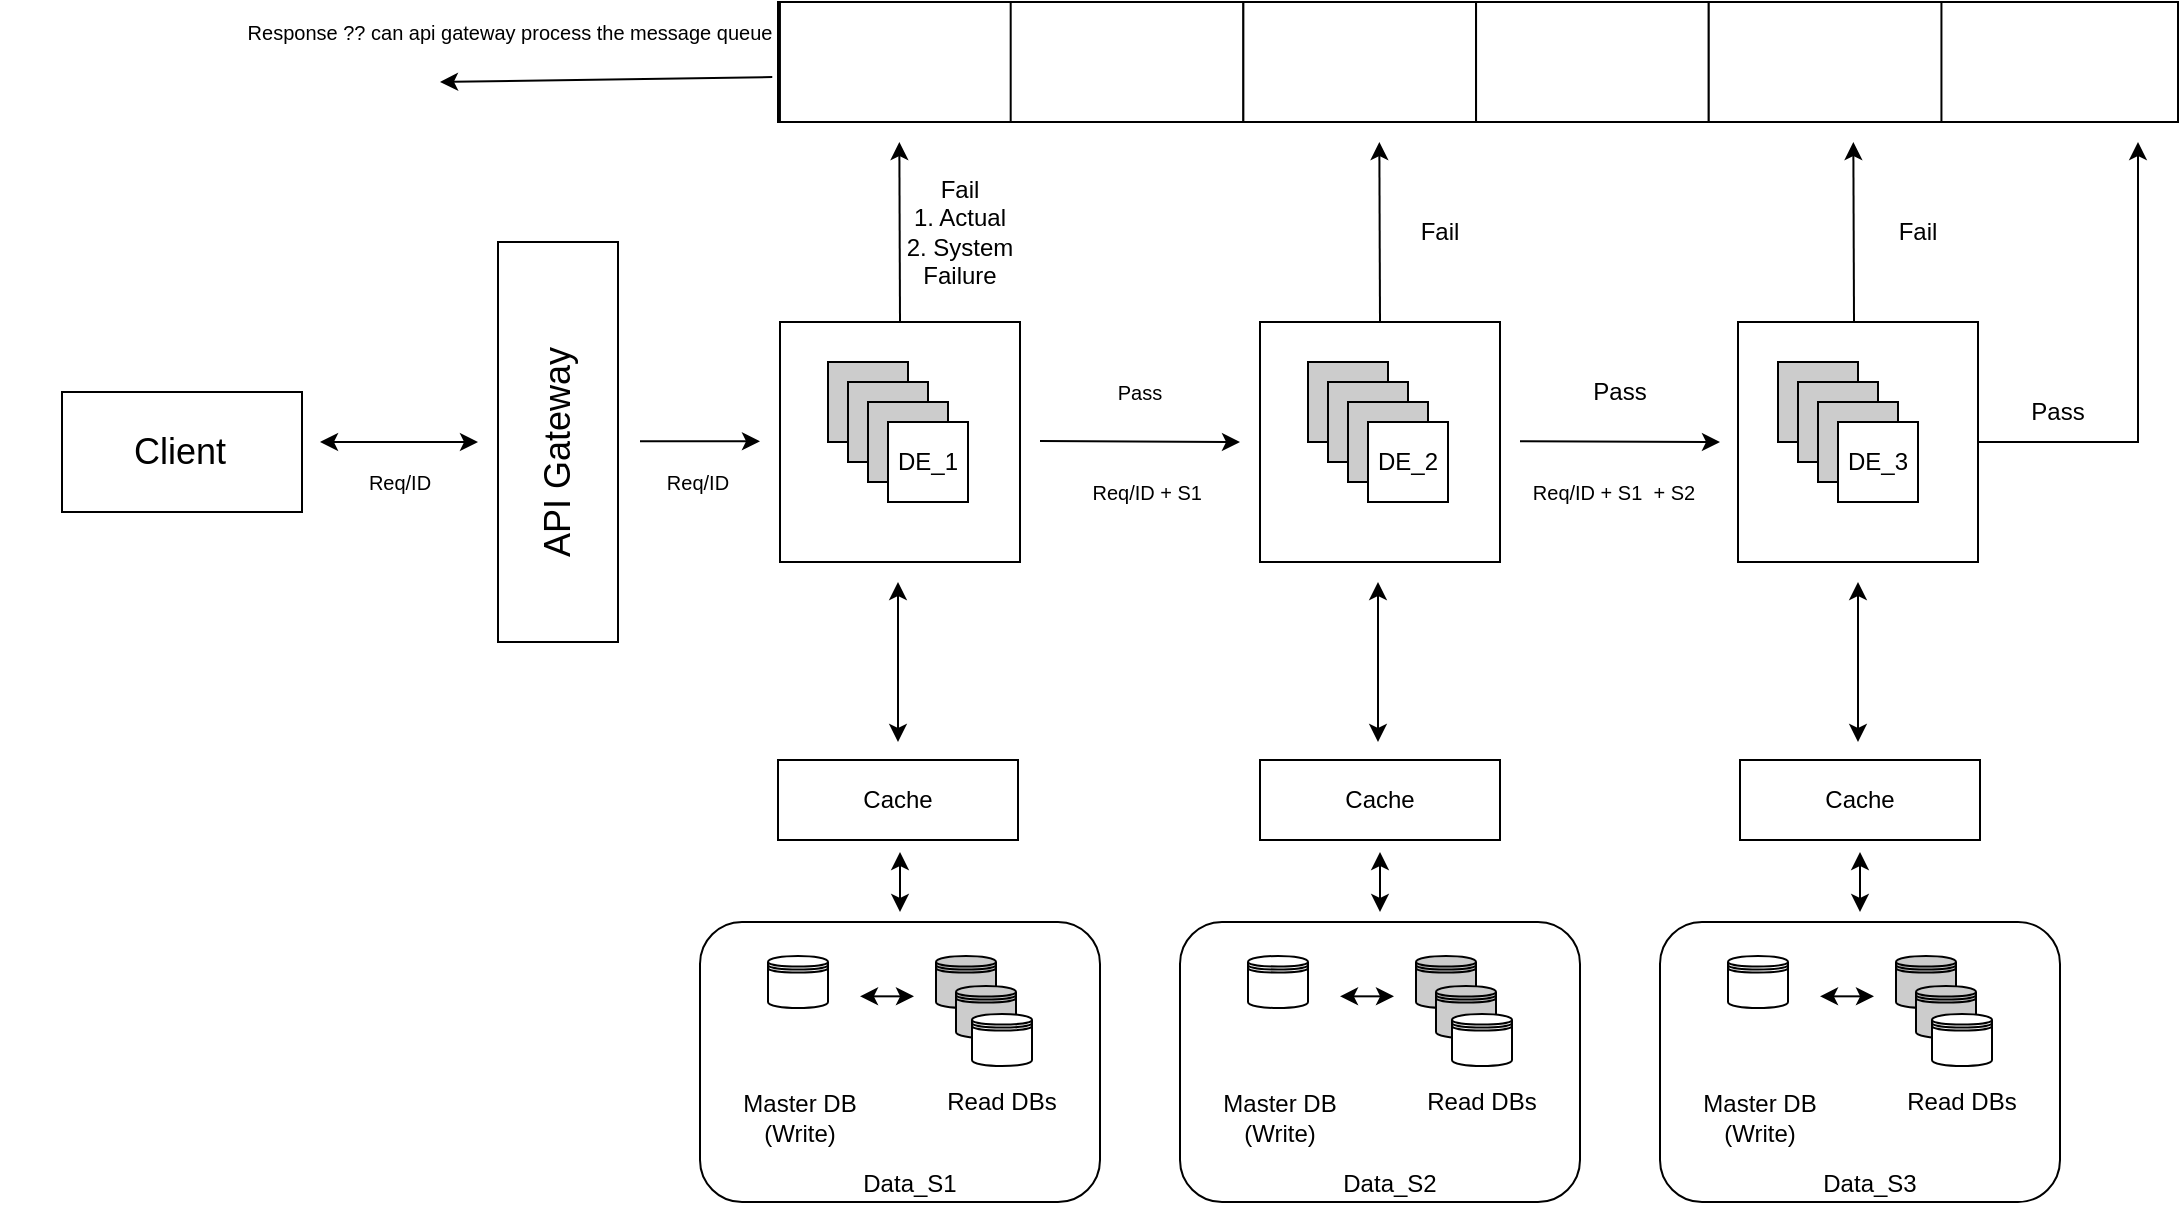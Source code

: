 <mxfile version="21.5.0" type="github">
  <diagram name="V1.0" id="6Y0P250KfrOHETSSXVVm">
    <mxGraphModel dx="1323" dy="912" grid="1" gridSize="10" guides="1" tooltips="1" connect="1" arrows="1" fold="1" page="1" pageScale="1" pageWidth="1800" pageHeight="800" math="0" shadow="0">
      <root>
        <mxCell id="0" />
        <mxCell id="1" parent="0" />
        <mxCell id="clRIjmDs6BeYKeaNwXn5-64" value="" style="rounded=1;whiteSpace=wrap;html=1;" vertex="1" parent="1">
          <mxGeometry x="600" y="560" width="200" height="140" as="geometry" />
        </mxCell>
        <mxCell id="clRIjmDs6BeYKeaNwXn5-1" value="" style="whiteSpace=wrap;html=1;aspect=fixed;" vertex="1" parent="1">
          <mxGeometry x="640" y="260" width="120" height="120" as="geometry" />
        </mxCell>
        <mxCell id="clRIjmDs6BeYKeaNwXn5-2" value="" style="whiteSpace=wrap;html=1;aspect=fixed;" vertex="1" parent="1">
          <mxGeometry x="880" y="260" width="120" height="120" as="geometry" />
        </mxCell>
        <mxCell id="clRIjmDs6BeYKeaNwXn5-3" value="" style="whiteSpace=wrap;html=1;aspect=fixed;" vertex="1" parent="1">
          <mxGeometry x="1119" y="260" width="120" height="120" as="geometry" />
        </mxCell>
        <mxCell id="clRIjmDs6BeYKeaNwXn5-4" value="" style="shape=datastore;whiteSpace=wrap;html=1;" vertex="1" parent="1">
          <mxGeometry x="634" y="577" width="30" height="26" as="geometry" />
        </mxCell>
        <mxCell id="clRIjmDs6BeYKeaNwXn5-21" value="" style="endArrow=classic;html=1;rounded=0;" edge="1" parent="1">
          <mxGeometry width="50" height="50" relative="1" as="geometry">
            <mxPoint x="770" y="319.5" as="sourcePoint" />
            <mxPoint x="870" y="320" as="targetPoint" />
          </mxGeometry>
        </mxCell>
        <mxCell id="clRIjmDs6BeYKeaNwXn5-22" value="" style="endArrow=classic;html=1;rounded=0;" edge="1" parent="1">
          <mxGeometry width="50" height="50" relative="1" as="geometry">
            <mxPoint x="1010" y="319.67" as="sourcePoint" />
            <mxPoint x="1110" y="320" as="targetPoint" />
          </mxGeometry>
        </mxCell>
        <mxCell id="clRIjmDs6BeYKeaNwXn5-23" value="" style="endArrow=classic;html=1;rounded=0;exitX=0.5;exitY=0;exitDx=0;exitDy=0;" edge="1" parent="1" source="clRIjmDs6BeYKeaNwXn5-1">
          <mxGeometry width="50" height="50" relative="1" as="geometry">
            <mxPoint x="699.67" y="230" as="sourcePoint" />
            <mxPoint x="699.67" y="170" as="targetPoint" />
          </mxGeometry>
        </mxCell>
        <mxCell id="clRIjmDs6BeYKeaNwXn5-24" value="" style="endArrow=classic;html=1;rounded=0;exitX=0.5;exitY=0;exitDx=0;exitDy=0;" edge="1" parent="1">
          <mxGeometry width="50" height="50" relative="1" as="geometry">
            <mxPoint x="940" y="260" as="sourcePoint" />
            <mxPoint x="939.67" y="170" as="targetPoint" />
          </mxGeometry>
        </mxCell>
        <mxCell id="clRIjmDs6BeYKeaNwXn5-25" value="" style="endArrow=classic;html=1;rounded=0;exitX=0.5;exitY=0;exitDx=0;exitDy=0;" edge="1" parent="1">
          <mxGeometry width="50" height="50" relative="1" as="geometry">
            <mxPoint x="1177" y="260" as="sourcePoint" />
            <mxPoint x="1176.67" y="170" as="targetPoint" />
          </mxGeometry>
        </mxCell>
        <mxCell id="clRIjmDs6BeYKeaNwXn5-26" value="&lt;font style=&quot;font-size: 10px;&quot;&gt;Pass&lt;/font&gt;" style="text;html=1;strokeColor=none;fillColor=none;align=center;verticalAlign=middle;whiteSpace=wrap;rounded=0;" vertex="1" parent="1">
          <mxGeometry x="790" y="280" width="60" height="30" as="geometry" />
        </mxCell>
        <mxCell id="clRIjmDs6BeYKeaNwXn5-27" value="Pass" style="text;html=1;strokeColor=none;fillColor=none;align=center;verticalAlign=middle;whiteSpace=wrap;rounded=0;" vertex="1" parent="1">
          <mxGeometry x="1030" y="280" width="60" height="30" as="geometry" />
        </mxCell>
        <mxCell id="clRIjmDs6BeYKeaNwXn5-28" value="Fail&lt;br&gt;1. Actual&lt;br&gt;2. System Failure" style="text;html=1;strokeColor=none;fillColor=none;align=center;verticalAlign=middle;whiteSpace=wrap;rounded=0;" vertex="1" parent="1">
          <mxGeometry x="700" y="200" width="60" height="30" as="geometry" />
        </mxCell>
        <mxCell id="clRIjmDs6BeYKeaNwXn5-29" value="Fail" style="text;html=1;strokeColor=none;fillColor=none;align=center;verticalAlign=middle;whiteSpace=wrap;rounded=0;" vertex="1" parent="1">
          <mxGeometry x="940" y="200" width="60" height="30" as="geometry" />
        </mxCell>
        <mxCell id="clRIjmDs6BeYKeaNwXn5-30" value="Fail" style="text;html=1;strokeColor=none;fillColor=none;align=center;verticalAlign=middle;whiteSpace=wrap;rounded=0;" vertex="1" parent="1">
          <mxGeometry x="1179" y="200" width="60" height="30" as="geometry" />
        </mxCell>
        <mxCell id="clRIjmDs6BeYKeaNwXn5-31" value="" style="endArrow=classic;html=1;rounded=0;exitX=1;exitY=0.5;exitDx=0;exitDy=0;" edge="1" parent="1" source="clRIjmDs6BeYKeaNwXn5-3">
          <mxGeometry width="50" height="50" relative="1" as="geometry">
            <mxPoint x="1289" y="260" as="sourcePoint" />
            <mxPoint x="1319" y="170" as="targetPoint" />
            <Array as="points">
              <mxPoint x="1319" y="320" />
            </Array>
          </mxGeometry>
        </mxCell>
        <mxCell id="clRIjmDs6BeYKeaNwXn5-32" value="Pass" style="text;html=1;strokeColor=none;fillColor=none;align=center;verticalAlign=middle;whiteSpace=wrap;rounded=0;" vertex="1" parent="1">
          <mxGeometry x="1249" y="290" width="60" height="30" as="geometry" />
        </mxCell>
        <mxCell id="clRIjmDs6BeYKeaNwXn5-33" value="" style="rounded=0;whiteSpace=wrap;html=1;rotation=90;" vertex="1" parent="1">
          <mxGeometry x="429" y="290" width="200" height="60" as="geometry" />
        </mxCell>
        <mxCell id="clRIjmDs6BeYKeaNwXn5-34" value="&lt;span style=&quot;font-size: 18px;&quot;&gt;API Gateway&lt;/span&gt;" style="text;html=1;strokeColor=none;fillColor=none;align=center;verticalAlign=middle;whiteSpace=wrap;rounded=0;rotation=-90;" vertex="1" parent="1">
          <mxGeometry x="454" y="310" width="150" height="30" as="geometry" />
        </mxCell>
        <mxCell id="clRIjmDs6BeYKeaNwXn5-37" value="" style="group" vertex="1" connectable="0" parent="1">
          <mxGeometry x="250" y="295" width="150" height="60" as="geometry" />
        </mxCell>
        <mxCell id="clRIjmDs6BeYKeaNwXn5-39" value="" style="group" vertex="1" connectable="0" parent="clRIjmDs6BeYKeaNwXn5-37">
          <mxGeometry x="30" width="120" height="60" as="geometry" />
        </mxCell>
        <mxCell id="clRIjmDs6BeYKeaNwXn5-36" value="" style="rounded=0;whiteSpace=wrap;html=1;" vertex="1" parent="clRIjmDs6BeYKeaNwXn5-39">
          <mxGeometry x="1" width="120" height="60" as="geometry" />
        </mxCell>
        <mxCell id="clRIjmDs6BeYKeaNwXn5-35" value="&lt;font style=&quot;font-size: 18px;&quot;&gt;Client&lt;/font&gt;" style="text;html=1;strokeColor=none;fillColor=none;align=center;verticalAlign=middle;whiteSpace=wrap;rounded=0;" vertex="1" parent="clRIjmDs6BeYKeaNwXn5-39">
          <mxGeometry x="30" y="15" width="60" height="30" as="geometry" />
        </mxCell>
        <mxCell id="clRIjmDs6BeYKeaNwXn5-40" value="" style="endArrow=classic;startArrow=classic;html=1;rounded=0;" edge="1" parent="1">
          <mxGeometry width="50" height="50" relative="1" as="geometry">
            <mxPoint x="410" y="320" as="sourcePoint" />
            <mxPoint x="489" y="320" as="targetPoint" />
          </mxGeometry>
        </mxCell>
        <mxCell id="clRIjmDs6BeYKeaNwXn5-41" value="" style="endArrow=classic;html=1;rounded=0;" edge="1" parent="1">
          <mxGeometry width="50" height="50" relative="1" as="geometry">
            <mxPoint x="570" y="319.64" as="sourcePoint" />
            <mxPoint x="630" y="319.64" as="targetPoint" />
          </mxGeometry>
        </mxCell>
        <mxCell id="clRIjmDs6BeYKeaNwXn5-42" value="" style="rounded=0;whiteSpace=wrap;html=1;" vertex="1" parent="1">
          <mxGeometry x="639" y="479" width="120" height="40" as="geometry" />
        </mxCell>
        <mxCell id="clRIjmDs6BeYKeaNwXn5-43" value="Cache" style="text;html=1;strokeColor=none;fillColor=none;align=center;verticalAlign=middle;whiteSpace=wrap;rounded=0;" vertex="1" parent="1">
          <mxGeometry x="669" y="484" width="60" height="30" as="geometry" />
        </mxCell>
        <mxCell id="clRIjmDs6BeYKeaNwXn5-48" value="" style="endArrow=classic;startArrow=classic;html=1;rounded=0;" edge="1" parent="1">
          <mxGeometry width="50" height="50" relative="1" as="geometry">
            <mxPoint x="699" y="470" as="sourcePoint" />
            <mxPoint x="699" y="390" as="targetPoint" />
          </mxGeometry>
        </mxCell>
        <mxCell id="clRIjmDs6BeYKeaNwXn5-49" value="" style="endArrow=classic;startArrow=classic;html=1;rounded=0;" edge="1" parent="1">
          <mxGeometry width="50" height="50" relative="1" as="geometry">
            <mxPoint x="939" y="470" as="sourcePoint" />
            <mxPoint x="939" y="390" as="targetPoint" />
          </mxGeometry>
        </mxCell>
        <mxCell id="clRIjmDs6BeYKeaNwXn5-50" value="" style="endArrow=classic;startArrow=classic;html=1;rounded=0;" edge="1" parent="1">
          <mxGeometry width="50" height="50" relative="1" as="geometry">
            <mxPoint x="1179" y="470" as="sourcePoint" />
            <mxPoint x="1179" y="390" as="targetPoint" />
          </mxGeometry>
        </mxCell>
        <mxCell id="clRIjmDs6BeYKeaNwXn5-54" value="&lt;font style=&quot;font-size: 10px;&quot;&gt;Req/ID + S1&amp;nbsp;&lt;/font&gt;" style="text;html=1;strokeColor=none;fillColor=none;align=center;verticalAlign=middle;whiteSpace=wrap;rounded=0;" vertex="1" parent="1">
          <mxGeometry x="790" y="330" width="70" height="30" as="geometry" />
        </mxCell>
        <mxCell id="clRIjmDs6BeYKeaNwXn5-55" value="&lt;font style=&quot;font-size: 10px;&quot;&gt;&lt;font style=&quot;&quot;&gt;Req&lt;/font&gt;/ID&lt;/font&gt;" style="text;html=1;strokeColor=none;fillColor=none;align=center;verticalAlign=middle;whiteSpace=wrap;rounded=0;" vertex="1" parent="1">
          <mxGeometry x="569" y="325" width="60" height="30" as="geometry" />
        </mxCell>
        <mxCell id="clRIjmDs6BeYKeaNwXn5-56" value="&lt;font style=&quot;font-size: 10px;&quot;&gt;Req/ID + S1&amp;nbsp; + S2&lt;/font&gt;" style="text;html=1;strokeColor=none;fillColor=none;align=center;verticalAlign=middle;whiteSpace=wrap;rounded=0;" vertex="1" parent="1">
          <mxGeometry x="1011" y="330" width="92" height="30" as="geometry" />
        </mxCell>
        <mxCell id="clRIjmDs6BeYKeaNwXn5-57" value="&lt;font style=&quot;font-size: 10px;&quot;&gt;Req/ID&lt;/font&gt;" style="text;html=1;strokeColor=none;fillColor=none;align=center;verticalAlign=middle;whiteSpace=wrap;rounded=0;" vertex="1" parent="1">
          <mxGeometry x="420" y="325" width="60" height="30" as="geometry" />
        </mxCell>
        <mxCell id="clRIjmDs6BeYKeaNwXn5-58" value="" style="shape=datastore;whiteSpace=wrap;html=1;fillColor=#cccccc;" vertex="1" parent="1">
          <mxGeometry x="718" y="577" width="30" height="26" as="geometry" />
        </mxCell>
        <mxCell id="clRIjmDs6BeYKeaNwXn5-59" value="" style="shape=datastore;whiteSpace=wrap;html=1;fillColor=#cccccc;" vertex="1" parent="1">
          <mxGeometry x="728" y="592" width="30" height="26" as="geometry" />
        </mxCell>
        <mxCell id="clRIjmDs6BeYKeaNwXn5-60" value="" style="shape=datastore;whiteSpace=wrap;html=1;" vertex="1" parent="1">
          <mxGeometry x="736" y="606" width="30" height="26" as="geometry" />
        </mxCell>
        <mxCell id="clRIjmDs6BeYKeaNwXn5-61" value="Master DB&lt;br&gt;(Write)" style="text;html=1;strokeColor=none;fillColor=none;align=center;verticalAlign=middle;whiteSpace=wrap;rounded=0;rotation=0;" vertex="1" parent="1">
          <mxGeometry x="620" y="643" width="60" height="30" as="geometry" />
        </mxCell>
        <mxCell id="clRIjmDs6BeYKeaNwXn5-62" value="Read DBs" style="text;html=1;strokeColor=none;fillColor=none;align=center;verticalAlign=middle;whiteSpace=wrap;rounded=0;rotation=0;" vertex="1" parent="1">
          <mxGeometry x="721" y="635" width="60" height="30" as="geometry" />
        </mxCell>
        <mxCell id="clRIjmDs6BeYKeaNwXn5-63" value="" style="endArrow=classic;startArrow=classic;html=1;rounded=0;" edge="1" parent="1">
          <mxGeometry width="50" height="50" relative="1" as="geometry">
            <mxPoint x="680" y="597.17" as="sourcePoint" />
            <mxPoint x="707" y="597.17" as="targetPoint" />
          </mxGeometry>
        </mxCell>
        <mxCell id="clRIjmDs6BeYKeaNwXn5-65" value="Data_S1" style="text;html=1;strokeColor=none;fillColor=none;align=center;verticalAlign=middle;whiteSpace=wrap;rounded=0;rotation=0;" vertex="1" parent="1">
          <mxGeometry x="675" y="676" width="60" height="30" as="geometry" />
        </mxCell>
        <mxCell id="clRIjmDs6BeYKeaNwXn5-84" value="" style="rounded=1;whiteSpace=wrap;html=1;" vertex="1" parent="1">
          <mxGeometry x="840" y="560" width="200" height="140" as="geometry" />
        </mxCell>
        <mxCell id="clRIjmDs6BeYKeaNwXn5-85" value="" style="shape=datastore;whiteSpace=wrap;html=1;" vertex="1" parent="1">
          <mxGeometry x="874" y="577" width="30" height="26" as="geometry" />
        </mxCell>
        <mxCell id="clRIjmDs6BeYKeaNwXn5-86" value="" style="shape=datastore;whiteSpace=wrap;html=1;fillColor=#cccccc;" vertex="1" parent="1">
          <mxGeometry x="958" y="577" width="30" height="26" as="geometry" />
        </mxCell>
        <mxCell id="clRIjmDs6BeYKeaNwXn5-87" value="" style="shape=datastore;whiteSpace=wrap;html=1;fillColor=#cccccc;" vertex="1" parent="1">
          <mxGeometry x="968" y="592" width="30" height="26" as="geometry" />
        </mxCell>
        <mxCell id="clRIjmDs6BeYKeaNwXn5-88" value="" style="shape=datastore;whiteSpace=wrap;html=1;" vertex="1" parent="1">
          <mxGeometry x="976" y="606" width="30" height="26" as="geometry" />
        </mxCell>
        <mxCell id="clRIjmDs6BeYKeaNwXn5-89" value="Master DB&lt;br&gt;(Write)" style="text;html=1;strokeColor=none;fillColor=none;align=center;verticalAlign=middle;whiteSpace=wrap;rounded=0;rotation=0;" vertex="1" parent="1">
          <mxGeometry x="860" y="643" width="60" height="30" as="geometry" />
        </mxCell>
        <mxCell id="clRIjmDs6BeYKeaNwXn5-90" value="Read DBs" style="text;html=1;strokeColor=none;fillColor=none;align=center;verticalAlign=middle;whiteSpace=wrap;rounded=0;rotation=0;" vertex="1" parent="1">
          <mxGeometry x="961" y="635" width="60" height="30" as="geometry" />
        </mxCell>
        <mxCell id="clRIjmDs6BeYKeaNwXn5-91" value="" style="endArrow=classic;startArrow=classic;html=1;rounded=0;" edge="1" parent="1">
          <mxGeometry width="50" height="50" relative="1" as="geometry">
            <mxPoint x="920" y="597.17" as="sourcePoint" />
            <mxPoint x="947" y="597.17" as="targetPoint" />
          </mxGeometry>
        </mxCell>
        <mxCell id="clRIjmDs6BeYKeaNwXn5-92" value="Data_S2" style="text;html=1;strokeColor=none;fillColor=none;align=center;verticalAlign=middle;whiteSpace=wrap;rounded=0;rotation=0;" vertex="1" parent="1">
          <mxGeometry x="915" y="676" width="60" height="30" as="geometry" />
        </mxCell>
        <mxCell id="clRIjmDs6BeYKeaNwXn5-93" value="" style="rounded=1;whiteSpace=wrap;html=1;" vertex="1" parent="1">
          <mxGeometry x="1080" y="560" width="200" height="140" as="geometry" />
        </mxCell>
        <mxCell id="clRIjmDs6BeYKeaNwXn5-94" value="" style="shape=datastore;whiteSpace=wrap;html=1;" vertex="1" parent="1">
          <mxGeometry x="1114" y="577" width="30" height="26" as="geometry" />
        </mxCell>
        <mxCell id="clRIjmDs6BeYKeaNwXn5-95" value="" style="shape=datastore;whiteSpace=wrap;html=1;fillColor=#cccccc;" vertex="1" parent="1">
          <mxGeometry x="1198" y="577" width="30" height="26" as="geometry" />
        </mxCell>
        <mxCell id="clRIjmDs6BeYKeaNwXn5-96" value="" style="shape=datastore;whiteSpace=wrap;html=1;fillColor=#cccccc;" vertex="1" parent="1">
          <mxGeometry x="1208" y="592" width="30" height="26" as="geometry" />
        </mxCell>
        <mxCell id="clRIjmDs6BeYKeaNwXn5-97" value="" style="shape=datastore;whiteSpace=wrap;html=1;" vertex="1" parent="1">
          <mxGeometry x="1216" y="606" width="30" height="26" as="geometry" />
        </mxCell>
        <mxCell id="clRIjmDs6BeYKeaNwXn5-98" value="Master DB&lt;br&gt;(Write)" style="text;html=1;strokeColor=none;fillColor=none;align=center;verticalAlign=middle;whiteSpace=wrap;rounded=0;rotation=0;" vertex="1" parent="1">
          <mxGeometry x="1100" y="643" width="60" height="30" as="geometry" />
        </mxCell>
        <mxCell id="clRIjmDs6BeYKeaNwXn5-99" value="Read DBs" style="text;html=1;strokeColor=none;fillColor=none;align=center;verticalAlign=middle;whiteSpace=wrap;rounded=0;rotation=0;" vertex="1" parent="1">
          <mxGeometry x="1201" y="635" width="60" height="30" as="geometry" />
        </mxCell>
        <mxCell id="clRIjmDs6BeYKeaNwXn5-100" value="" style="endArrow=classic;startArrow=classic;html=1;rounded=0;" edge="1" parent="1">
          <mxGeometry width="50" height="50" relative="1" as="geometry">
            <mxPoint x="1160" y="597.17" as="sourcePoint" />
            <mxPoint x="1187" y="597.17" as="targetPoint" />
          </mxGeometry>
        </mxCell>
        <mxCell id="clRIjmDs6BeYKeaNwXn5-101" value="Data_S3" style="text;html=1;strokeColor=none;fillColor=none;align=center;verticalAlign=middle;whiteSpace=wrap;rounded=0;rotation=0;" vertex="1" parent="1">
          <mxGeometry x="1155" y="676" width="60" height="30" as="geometry" />
        </mxCell>
        <mxCell id="clRIjmDs6BeYKeaNwXn5-102" value="" style="rounded=0;whiteSpace=wrap;html=1;" vertex="1" parent="1">
          <mxGeometry x="880" y="479" width="120" height="40" as="geometry" />
        </mxCell>
        <mxCell id="clRIjmDs6BeYKeaNwXn5-103" value="Cache" style="text;html=1;strokeColor=none;fillColor=none;align=center;verticalAlign=middle;whiteSpace=wrap;rounded=0;" vertex="1" parent="1">
          <mxGeometry x="910" y="484" width="60" height="30" as="geometry" />
        </mxCell>
        <mxCell id="clRIjmDs6BeYKeaNwXn5-104" value="" style="rounded=0;whiteSpace=wrap;html=1;" vertex="1" parent="1">
          <mxGeometry x="1120" y="479" width="120" height="40" as="geometry" />
        </mxCell>
        <mxCell id="clRIjmDs6BeYKeaNwXn5-105" value="Cache" style="text;html=1;strokeColor=none;fillColor=none;align=center;verticalAlign=middle;whiteSpace=wrap;rounded=0;" vertex="1" parent="1">
          <mxGeometry x="1150" y="484" width="60" height="30" as="geometry" />
        </mxCell>
        <mxCell id="clRIjmDs6BeYKeaNwXn5-106" value="" style="endArrow=classic;startArrow=classic;html=1;rounded=0;" edge="1" parent="1">
          <mxGeometry width="50" height="50" relative="1" as="geometry">
            <mxPoint x="700" y="555" as="sourcePoint" />
            <mxPoint x="700" y="525" as="targetPoint" />
          </mxGeometry>
        </mxCell>
        <mxCell id="clRIjmDs6BeYKeaNwXn5-107" value="" style="endArrow=classic;startArrow=classic;html=1;rounded=0;" edge="1" parent="1">
          <mxGeometry width="50" height="50" relative="1" as="geometry">
            <mxPoint x="940" y="555" as="sourcePoint" />
            <mxPoint x="940" y="525" as="targetPoint" />
          </mxGeometry>
        </mxCell>
        <mxCell id="clRIjmDs6BeYKeaNwXn5-108" value="" style="endArrow=classic;startArrow=classic;html=1;rounded=0;" edge="1" parent="1">
          <mxGeometry width="50" height="50" relative="1" as="geometry">
            <mxPoint x="1180" y="555" as="sourcePoint" />
            <mxPoint x="1180" y="525" as="targetPoint" />
          </mxGeometry>
        </mxCell>
        <mxCell id="clRIjmDs6BeYKeaNwXn5-130" value="" style="group" vertex="1" connectable="0" parent="1">
          <mxGeometry x="1139" y="280" width="80" height="70" as="geometry" />
        </mxCell>
        <mxCell id="clRIjmDs6BeYKeaNwXn5-131" value="" style="whiteSpace=wrap;html=1;aspect=fixed;fillColor=#CCCCCC;" vertex="1" parent="clRIjmDs6BeYKeaNwXn5-130">
          <mxGeometry width="40" height="40" as="geometry" />
        </mxCell>
        <mxCell id="clRIjmDs6BeYKeaNwXn5-132" value="" style="whiteSpace=wrap;html=1;aspect=fixed;fillColor=#CCCCCC;" vertex="1" parent="clRIjmDs6BeYKeaNwXn5-130">
          <mxGeometry x="10" y="10" width="40" height="40" as="geometry" />
        </mxCell>
        <mxCell id="clRIjmDs6BeYKeaNwXn5-133" value="" style="whiteSpace=wrap;html=1;aspect=fixed;fillColor=#CCCCCC;" vertex="1" parent="clRIjmDs6BeYKeaNwXn5-130">
          <mxGeometry x="20" y="20" width="40" height="40" as="geometry" />
        </mxCell>
        <mxCell id="clRIjmDs6BeYKeaNwXn5-134" value="" style="whiteSpace=wrap;html=1;aspect=fixed;" vertex="1" parent="clRIjmDs6BeYKeaNwXn5-130">
          <mxGeometry x="30" y="30" width="40" height="40" as="geometry" />
        </mxCell>
        <mxCell id="clRIjmDs6BeYKeaNwXn5-135" value="DE_3" style="text;html=1;strokeColor=none;fillColor=none;align=center;verticalAlign=middle;whiteSpace=wrap;rounded=0;" vertex="1" parent="clRIjmDs6BeYKeaNwXn5-130">
          <mxGeometry x="20" y="35" width="60" height="30" as="geometry" />
        </mxCell>
        <mxCell id="clRIjmDs6BeYKeaNwXn5-155" value="" style="group" vertex="1" connectable="0" parent="1">
          <mxGeometry x="904" y="280" width="80" height="70" as="geometry" />
        </mxCell>
        <mxCell id="clRIjmDs6BeYKeaNwXn5-156" value="" style="whiteSpace=wrap;html=1;aspect=fixed;fillColor=#CCCCCC;" vertex="1" parent="clRIjmDs6BeYKeaNwXn5-155">
          <mxGeometry width="40" height="40" as="geometry" />
        </mxCell>
        <mxCell id="clRIjmDs6BeYKeaNwXn5-157" value="" style="whiteSpace=wrap;html=1;aspect=fixed;fillColor=#CCCCCC;" vertex="1" parent="clRIjmDs6BeYKeaNwXn5-155">
          <mxGeometry x="10" y="10" width="40" height="40" as="geometry" />
        </mxCell>
        <mxCell id="clRIjmDs6BeYKeaNwXn5-158" value="" style="whiteSpace=wrap;html=1;aspect=fixed;fillColor=#CCCCCC;" vertex="1" parent="clRIjmDs6BeYKeaNwXn5-155">
          <mxGeometry x="20" y="20" width="40" height="40" as="geometry" />
        </mxCell>
        <mxCell id="clRIjmDs6BeYKeaNwXn5-159" value="" style="whiteSpace=wrap;html=1;aspect=fixed;" vertex="1" parent="clRIjmDs6BeYKeaNwXn5-155">
          <mxGeometry x="30" y="30" width="40" height="40" as="geometry" />
        </mxCell>
        <mxCell id="clRIjmDs6BeYKeaNwXn5-160" value="DE_2" style="text;html=1;strokeColor=none;fillColor=none;align=center;verticalAlign=middle;whiteSpace=wrap;rounded=0;" vertex="1" parent="clRIjmDs6BeYKeaNwXn5-155">
          <mxGeometry x="20" y="35" width="60" height="30" as="geometry" />
        </mxCell>
        <mxCell id="clRIjmDs6BeYKeaNwXn5-167" value="" style="group" vertex="1" connectable="0" parent="1">
          <mxGeometry x="664" y="280" width="80" height="70" as="geometry" />
        </mxCell>
        <mxCell id="clRIjmDs6BeYKeaNwXn5-168" value="" style="whiteSpace=wrap;html=1;aspect=fixed;fillColor=#CCCCCC;" vertex="1" parent="clRIjmDs6BeYKeaNwXn5-167">
          <mxGeometry width="40" height="40" as="geometry" />
        </mxCell>
        <mxCell id="clRIjmDs6BeYKeaNwXn5-169" value="" style="whiteSpace=wrap;html=1;aspect=fixed;fillColor=#CCCCCC;" vertex="1" parent="clRIjmDs6BeYKeaNwXn5-167">
          <mxGeometry x="10" y="10" width="40" height="40" as="geometry" />
        </mxCell>
        <mxCell id="clRIjmDs6BeYKeaNwXn5-170" value="" style="whiteSpace=wrap;html=1;aspect=fixed;fillColor=#CCCCCC;" vertex="1" parent="clRIjmDs6BeYKeaNwXn5-167">
          <mxGeometry x="20" y="20" width="40" height="40" as="geometry" />
        </mxCell>
        <mxCell id="clRIjmDs6BeYKeaNwXn5-171" value="" style="whiteSpace=wrap;html=1;aspect=fixed;" vertex="1" parent="clRIjmDs6BeYKeaNwXn5-167">
          <mxGeometry x="30" y="30" width="40" height="40" as="geometry" />
        </mxCell>
        <mxCell id="clRIjmDs6BeYKeaNwXn5-172" value="DE_1" style="text;html=1;strokeColor=none;fillColor=none;align=center;verticalAlign=middle;whiteSpace=wrap;rounded=0;" vertex="1" parent="clRIjmDs6BeYKeaNwXn5-167">
          <mxGeometry x="20" y="35" width="60" height="30" as="geometry" />
        </mxCell>
        <mxCell id="clRIjmDs6BeYKeaNwXn5-176" value="" style="rounded=0;whiteSpace=wrap;html=1;" vertex="1" parent="1">
          <mxGeometry x="880" y="100" width="120" height="60" as="geometry" />
        </mxCell>
        <mxCell id="clRIjmDs6BeYKeaNwXn5-181" value="" style="group" vertex="1" connectable="0" parent="1">
          <mxGeometry x="639" y="100" width="700" height="60" as="geometry" />
        </mxCell>
        <mxCell id="clRIjmDs6BeYKeaNwXn5-173" value="" style="rounded=0;whiteSpace=wrap;html=1;" vertex="1" parent="clRIjmDs6BeYKeaNwXn5-181">
          <mxGeometry width="700" height="60" as="geometry" />
        </mxCell>
        <mxCell id="clRIjmDs6BeYKeaNwXn5-174" value="" style="rounded=0;whiteSpace=wrap;html=1;" vertex="1" parent="clRIjmDs6BeYKeaNwXn5-181">
          <mxGeometry x="0.97" width="116.343" height="60" as="geometry" />
        </mxCell>
        <mxCell id="clRIjmDs6BeYKeaNwXn5-175" value="" style="rounded=0;whiteSpace=wrap;html=1;" vertex="1" parent="clRIjmDs6BeYKeaNwXn5-181">
          <mxGeometry x="116.343" width="116.343" height="60" as="geometry" />
        </mxCell>
        <mxCell id="clRIjmDs6BeYKeaNwXn5-177" value="" style="rounded=0;whiteSpace=wrap;html=1;" vertex="1" parent="clRIjmDs6BeYKeaNwXn5-181">
          <mxGeometry x="232.687" width="116.343" height="60" as="geometry" />
        </mxCell>
        <mxCell id="clRIjmDs6BeYKeaNwXn5-178" value="" style="rounded=0;whiteSpace=wrap;html=1;" vertex="1" parent="clRIjmDs6BeYKeaNwXn5-181">
          <mxGeometry x="349.03" width="116.343" height="60" as="geometry" />
        </mxCell>
        <mxCell id="clRIjmDs6BeYKeaNwXn5-179" value="" style="rounded=0;whiteSpace=wrap;html=1;" vertex="1" parent="clRIjmDs6BeYKeaNwXn5-181">
          <mxGeometry x="465.374" width="116.343" height="60" as="geometry" />
        </mxCell>
        <mxCell id="clRIjmDs6BeYKeaNwXn5-182" value="" style="endArrow=classic;html=1;rounded=0;exitX=-0.033;exitY=0.626;exitDx=0;exitDy=0;exitPerimeter=0;" edge="1" parent="1" source="clRIjmDs6BeYKeaNwXn5-174">
          <mxGeometry width="50" height="50" relative="1" as="geometry">
            <mxPoint x="470" y="160" as="sourcePoint" />
            <mxPoint x="470" y="140" as="targetPoint" />
          </mxGeometry>
        </mxCell>
        <mxCell id="clRIjmDs6BeYKeaNwXn5-183" value="&lt;span style=&quot;font-size: 10px;&quot;&gt;Response ?? can api gateway process the message queue&lt;/span&gt;" style="text;html=1;strokeColor=none;fillColor=none;align=center;verticalAlign=middle;whiteSpace=wrap;rounded=0;" vertex="1" parent="1">
          <mxGeometry x="370" y="100" width="270" height="30" as="geometry" />
        </mxCell>
      </root>
    </mxGraphModel>
  </diagram>
</mxfile>

